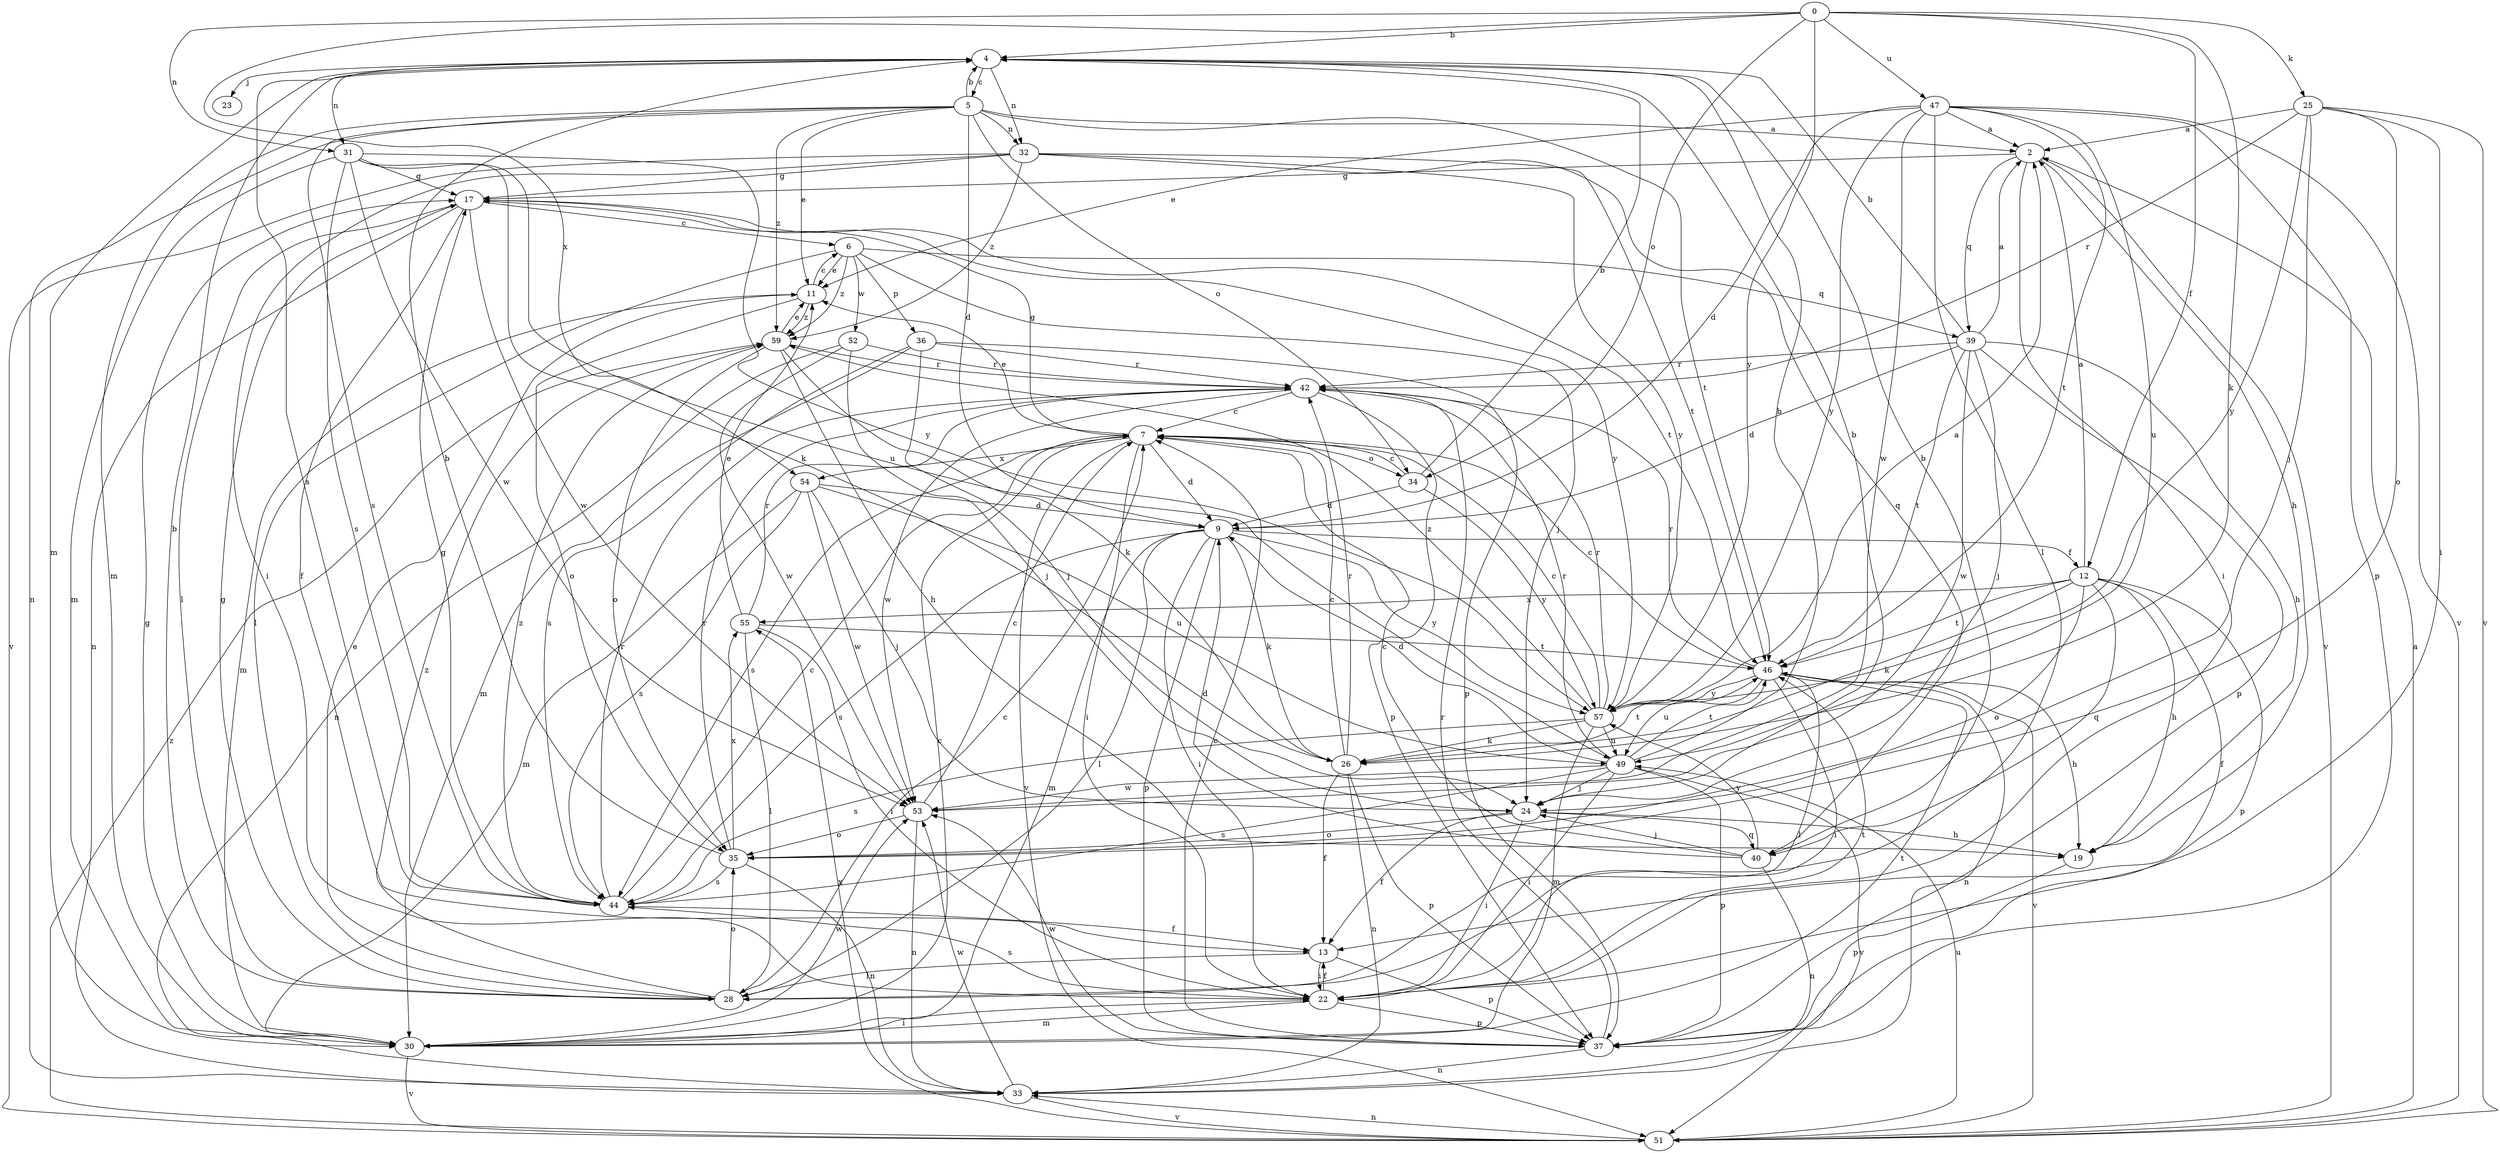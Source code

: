 strict digraph  {
0;
2;
4;
5;
6;
7;
9;
11;
12;
13;
17;
19;
22;
23;
24;
25;
26;
28;
30;
31;
32;
33;
34;
35;
36;
37;
39;
40;
42;
44;
46;
47;
49;
51;
52;
53;
54;
55;
57;
59;
0 -> 4  [label=b];
0 -> 12  [label=f];
0 -> 25  [label=k];
0 -> 26  [label=k];
0 -> 31  [label=n];
0 -> 34  [label=o];
0 -> 47  [label=u];
0 -> 54  [label=x];
0 -> 57  [label=y];
2 -> 17  [label=g];
2 -> 19  [label=h];
2 -> 22  [label=i];
2 -> 39  [label=q];
2 -> 51  [label=v];
4 -> 5  [label=c];
4 -> 23  [label=j];
4 -> 30  [label=m];
4 -> 31  [label=n];
4 -> 32  [label=n];
4 -> 44  [label=s];
5 -> 2  [label=a];
5 -> 4  [label=b];
5 -> 9  [label=d];
5 -> 11  [label=e];
5 -> 30  [label=m];
5 -> 32  [label=n];
5 -> 33  [label=n];
5 -> 34  [label=o];
5 -> 44  [label=s];
5 -> 46  [label=t];
5 -> 59  [label=z];
6 -> 11  [label=e];
6 -> 24  [label=j];
6 -> 28  [label=l];
6 -> 36  [label=p];
6 -> 39  [label=q];
6 -> 52  [label=w];
6 -> 59  [label=z];
7 -> 9  [label=d];
7 -> 11  [label=e];
7 -> 17  [label=g];
7 -> 22  [label=i];
7 -> 34  [label=o];
7 -> 44  [label=s];
7 -> 51  [label=v];
7 -> 54  [label=x];
9 -> 12  [label=f];
9 -> 22  [label=i];
9 -> 26  [label=k];
9 -> 28  [label=l];
9 -> 30  [label=m];
9 -> 37  [label=p];
9 -> 44  [label=s];
9 -> 57  [label=y];
11 -> 6  [label=c];
11 -> 30  [label=m];
11 -> 35  [label=o];
11 -> 59  [label=z];
12 -> 2  [label=a];
12 -> 13  [label=f];
12 -> 19  [label=h];
12 -> 26  [label=k];
12 -> 35  [label=o];
12 -> 37  [label=p];
12 -> 40  [label=q];
12 -> 46  [label=t];
12 -> 55  [label=x];
13 -> 22  [label=i];
13 -> 28  [label=l];
13 -> 37  [label=p];
17 -> 6  [label=c];
17 -> 13  [label=f];
17 -> 28  [label=l];
17 -> 33  [label=n];
17 -> 46  [label=t];
17 -> 53  [label=w];
17 -> 57  [label=y];
19 -> 37  [label=p];
22 -> 13  [label=f];
22 -> 30  [label=m];
22 -> 37  [label=p];
22 -> 44  [label=s];
22 -> 46  [label=t];
24 -> 4  [label=b];
24 -> 13  [label=f];
24 -> 19  [label=h];
24 -> 22  [label=i];
24 -> 35  [label=o];
24 -> 40  [label=q];
25 -> 2  [label=a];
25 -> 22  [label=i];
25 -> 24  [label=j];
25 -> 35  [label=o];
25 -> 42  [label=r];
25 -> 51  [label=v];
25 -> 57  [label=y];
26 -> 7  [label=c];
26 -> 13  [label=f];
26 -> 33  [label=n];
26 -> 37  [label=p];
26 -> 42  [label=r];
26 -> 46  [label=t];
28 -> 4  [label=b];
28 -> 7  [label=c];
28 -> 11  [label=e];
28 -> 17  [label=g];
28 -> 35  [label=o];
28 -> 59  [label=z];
30 -> 7  [label=c];
30 -> 17  [label=g];
30 -> 22  [label=i];
30 -> 46  [label=t];
30 -> 51  [label=v];
30 -> 53  [label=w];
31 -> 17  [label=g];
31 -> 26  [label=k];
31 -> 30  [label=m];
31 -> 44  [label=s];
31 -> 49  [label=u];
31 -> 53  [label=w];
31 -> 57  [label=y];
32 -> 17  [label=g];
32 -> 22  [label=i];
32 -> 40  [label=q];
32 -> 46  [label=t];
32 -> 51  [label=v];
32 -> 57  [label=y];
32 -> 59  [label=z];
33 -> 51  [label=v];
33 -> 53  [label=w];
34 -> 4  [label=b];
34 -> 7  [label=c];
34 -> 9  [label=d];
34 -> 57  [label=y];
35 -> 4  [label=b];
35 -> 33  [label=n];
35 -> 42  [label=r];
35 -> 44  [label=s];
35 -> 55  [label=x];
36 -> 24  [label=j];
36 -> 30  [label=m];
36 -> 37  [label=p];
36 -> 42  [label=r];
36 -> 44  [label=s];
37 -> 7  [label=c];
37 -> 33  [label=n];
37 -> 42  [label=r];
37 -> 53  [label=w];
39 -> 2  [label=a];
39 -> 4  [label=b];
39 -> 9  [label=d];
39 -> 19  [label=h];
39 -> 24  [label=j];
39 -> 37  [label=p];
39 -> 42  [label=r];
39 -> 46  [label=t];
39 -> 53  [label=w];
40 -> 4  [label=b];
40 -> 7  [label=c];
40 -> 9  [label=d];
40 -> 24  [label=j];
40 -> 33  [label=n];
40 -> 57  [label=y];
42 -> 7  [label=c];
42 -> 37  [label=p];
42 -> 53  [label=w];
44 -> 7  [label=c];
44 -> 13  [label=f];
44 -> 17  [label=g];
44 -> 42  [label=r];
44 -> 59  [label=z];
46 -> 7  [label=c];
46 -> 19  [label=h];
46 -> 22  [label=i];
46 -> 28  [label=l];
46 -> 33  [label=n];
46 -> 42  [label=r];
46 -> 49  [label=u];
46 -> 51  [label=v];
46 -> 57  [label=y];
47 -> 2  [label=a];
47 -> 9  [label=d];
47 -> 11  [label=e];
47 -> 28  [label=l];
47 -> 37  [label=p];
47 -> 46  [label=t];
47 -> 49  [label=u];
47 -> 51  [label=v];
47 -> 53  [label=w];
47 -> 57  [label=y];
49 -> 4  [label=b];
49 -> 9  [label=d];
49 -> 22  [label=i];
49 -> 24  [label=j];
49 -> 37  [label=p];
49 -> 42  [label=r];
49 -> 44  [label=s];
49 -> 46  [label=t];
49 -> 51  [label=v];
49 -> 53  [label=w];
51 -> 2  [label=a];
51 -> 33  [label=n];
51 -> 49  [label=u];
51 -> 55  [label=x];
51 -> 59  [label=z];
52 -> 24  [label=j];
52 -> 33  [label=n];
52 -> 42  [label=r];
52 -> 53  [label=w];
53 -> 7  [label=c];
53 -> 33  [label=n];
53 -> 35  [label=o];
54 -> 9  [label=d];
54 -> 24  [label=j];
54 -> 30  [label=m];
54 -> 44  [label=s];
54 -> 49  [label=u];
54 -> 53  [label=w];
55 -> 11  [label=e];
55 -> 22  [label=i];
55 -> 28  [label=l];
55 -> 42  [label=r];
55 -> 46  [label=t];
57 -> 2  [label=a];
57 -> 7  [label=c];
57 -> 26  [label=k];
57 -> 30  [label=m];
57 -> 42  [label=r];
57 -> 44  [label=s];
57 -> 49  [label=u];
57 -> 59  [label=z];
59 -> 11  [label=e];
59 -> 19  [label=h];
59 -> 26  [label=k];
59 -> 35  [label=o];
59 -> 42  [label=r];
}
